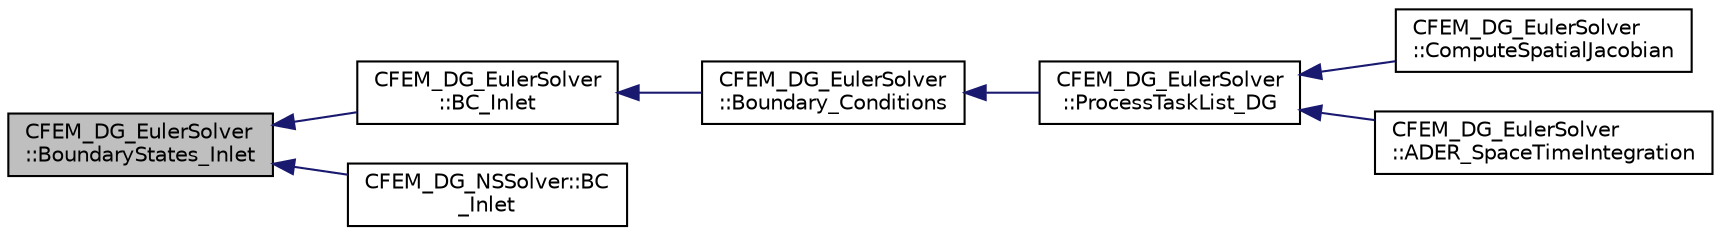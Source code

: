 digraph "CFEM_DG_EulerSolver::BoundaryStates_Inlet"
{
  edge [fontname="Helvetica",fontsize="10",labelfontname="Helvetica",labelfontsize="10"];
  node [fontname="Helvetica",fontsize="10",shape=record];
  rankdir="LR";
  Node825 [label="CFEM_DG_EulerSolver\l::BoundaryStates_Inlet",height=0.2,width=0.4,color="black", fillcolor="grey75", style="filled", fontcolor="black"];
  Node825 -> Node826 [dir="back",color="midnightblue",fontsize="10",style="solid",fontname="Helvetica"];
  Node826 [label="CFEM_DG_EulerSolver\l::BC_Inlet",height=0.2,width=0.4,color="black", fillcolor="white", style="filled",URL="$class_c_f_e_m___d_g___euler_solver.html#ade8441a575543603f4e4218fb52e33a2",tooltip="Impose the subsonic inlet boundary condition. It is a virtual function, because for Navier-Stokes it ..."];
  Node826 -> Node827 [dir="back",color="midnightblue",fontsize="10",style="solid",fontname="Helvetica"];
  Node827 [label="CFEM_DG_EulerSolver\l::Boundary_Conditions",height=0.2,width=0.4,color="black", fillcolor="white", style="filled",URL="$class_c_f_e_m___d_g___euler_solver.html#ae37f8eba6d7793bc4edb5de6e26f992d",tooltip="Function, which computes the spatial residual for the DG discretization. "];
  Node827 -> Node828 [dir="back",color="midnightblue",fontsize="10",style="solid",fontname="Helvetica"];
  Node828 [label="CFEM_DG_EulerSolver\l::ProcessTaskList_DG",height=0.2,width=0.4,color="black", fillcolor="white", style="filled",URL="$class_c_f_e_m___d_g___euler_solver.html#a651cad1a94f2024c75a1a8be347e3375",tooltip="Function, which processes the list of tasks to be executed by the DG solver. "];
  Node828 -> Node829 [dir="back",color="midnightblue",fontsize="10",style="solid",fontname="Helvetica"];
  Node829 [label="CFEM_DG_EulerSolver\l::ComputeSpatialJacobian",height=0.2,width=0.4,color="black", fillcolor="white", style="filled",URL="$class_c_f_e_m___d_g___euler_solver.html#ac59d8dae95e3c3cc3ab3feaeb9be4b22",tooltip="Function, which controls the computation of the spatial Jacobian. "];
  Node828 -> Node830 [dir="back",color="midnightblue",fontsize="10",style="solid",fontname="Helvetica"];
  Node830 [label="CFEM_DG_EulerSolver\l::ADER_SpaceTimeIntegration",height=0.2,width=0.4,color="black", fillcolor="white", style="filled",URL="$class_c_f_e_m___d_g___euler_solver.html#a7f0da04d44069701db2228210b91c59e",tooltip="Function, to carry out the space time integration for ADER with time accurate local time stepping..."];
  Node825 -> Node831 [dir="back",color="midnightblue",fontsize="10",style="solid",fontname="Helvetica"];
  Node831 [label="CFEM_DG_NSSolver::BC\l_Inlet",height=0.2,width=0.4,color="black", fillcolor="white", style="filled",URL="$class_c_f_e_m___d_g___n_s_solver.html#a2865905d6ed26dcd2d2d850db9366d05",tooltip="Impose the subsonic inlet boundary condition. "];
}
